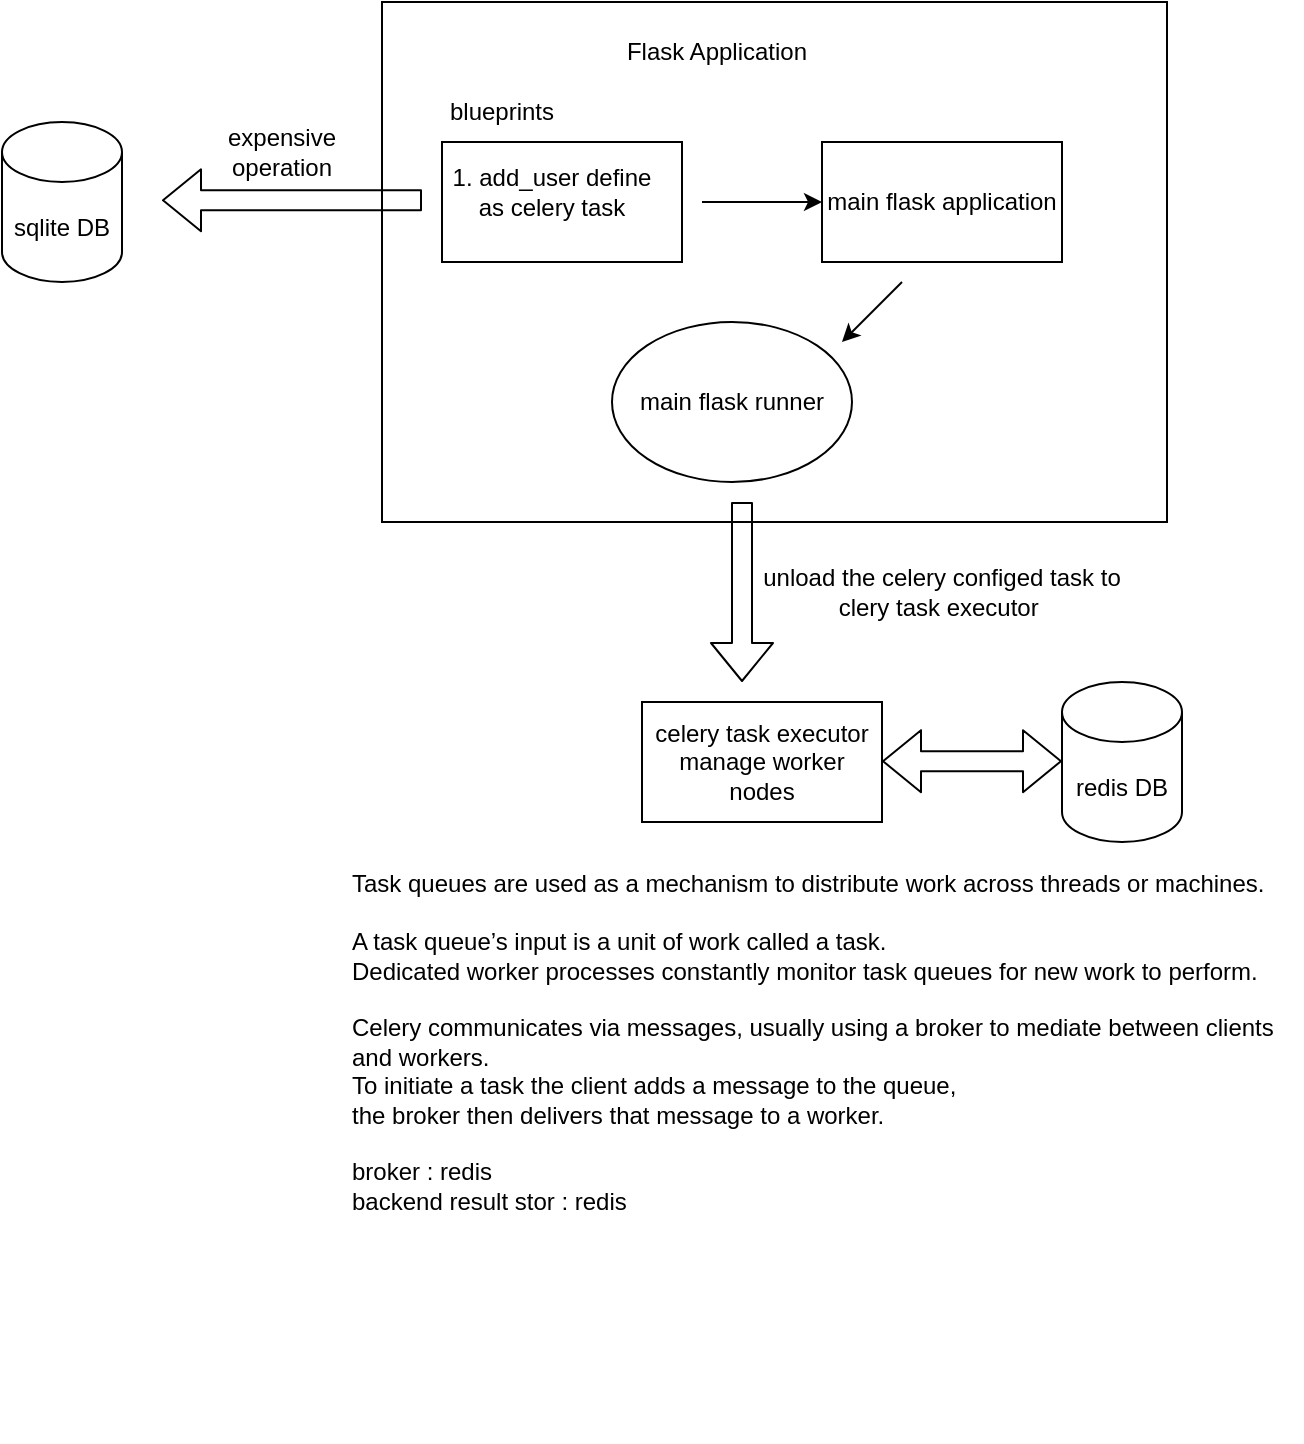 <mxfile>
    <diagram id="tepMhaQIP79G2ddM4Cai" name="Page-1">
        <mxGraphModel dx="890" dy="644" grid="1" gridSize="10" guides="1" tooltips="1" connect="1" arrows="1" fold="1" page="1" pageScale="1" pageWidth="850" pageHeight="1100" math="0" shadow="0">
            <root>
                <mxCell id="0"/>
                <mxCell id="1" parent="0"/>
                <mxCell id="qYSaXMpt9Wb8QfNlLmP0-1" value="" style="rounded=0;whiteSpace=wrap;html=1;" vertex="1" parent="1">
                    <mxGeometry x="310" y="120" width="392.5" height="260" as="geometry"/>
                </mxCell>
                <mxCell id="qYSaXMpt9Wb8QfNlLmP0-2" value="Flask Application" style="text;html=1;strokeColor=none;fillColor=none;align=center;verticalAlign=middle;whiteSpace=wrap;rounded=0;" vertex="1" parent="1">
                    <mxGeometry x="425" y="130" width="105" height="30" as="geometry"/>
                </mxCell>
                <mxCell id="qYSaXMpt9Wb8QfNlLmP0-5" value="" style="rounded=0;whiteSpace=wrap;html=1;" vertex="1" parent="1">
                    <mxGeometry x="340" y="190" width="120" height="60" as="geometry"/>
                </mxCell>
                <mxCell id="qYSaXMpt9Wb8QfNlLmP0-6" value="blueprints" style="text;html=1;strokeColor=none;fillColor=none;align=center;verticalAlign=middle;whiteSpace=wrap;rounded=0;" vertex="1" parent="1">
                    <mxGeometry x="340" y="160" width="60" height="30" as="geometry"/>
                </mxCell>
                <mxCell id="qYSaXMpt9Wb8QfNlLmP0-7" value="1. add_user define as celery task" style="text;html=1;strokeColor=none;fillColor=none;align=center;verticalAlign=middle;whiteSpace=wrap;rounded=0;" vertex="1" parent="1">
                    <mxGeometry x="340" y="200" width="110" height="30" as="geometry"/>
                </mxCell>
                <mxCell id="qYSaXMpt9Wb8QfNlLmP0-8" value="" style="rounded=0;whiteSpace=wrap;html=1;" vertex="1" parent="1">
                    <mxGeometry x="530" y="190" width="120" height="60" as="geometry"/>
                </mxCell>
                <mxCell id="qYSaXMpt9Wb8QfNlLmP0-9" value="main flask application" style="text;html=1;strokeColor=none;fillColor=none;align=center;verticalAlign=middle;whiteSpace=wrap;rounded=0;" vertex="1" parent="1">
                    <mxGeometry x="530" y="190" width="120" height="60" as="geometry"/>
                </mxCell>
                <mxCell id="qYSaXMpt9Wb8QfNlLmP0-11" value="" style="endArrow=classic;html=1;" edge="1" parent="1" target="qYSaXMpt9Wb8QfNlLmP0-9">
                    <mxGeometry width="50" height="50" relative="1" as="geometry">
                        <mxPoint x="470" y="220" as="sourcePoint"/>
                        <mxPoint x="520" y="180" as="targetPoint"/>
                        <Array as="points">
                            <mxPoint x="470" y="220"/>
                        </Array>
                    </mxGeometry>
                </mxCell>
                <mxCell id="qYSaXMpt9Wb8QfNlLmP0-12" value="main flask runner" style="ellipse;whiteSpace=wrap;html=1;" vertex="1" parent="1">
                    <mxGeometry x="425" y="280" width="120" height="80" as="geometry"/>
                </mxCell>
                <mxCell id="qYSaXMpt9Wb8QfNlLmP0-13" value="sqlite DB" style="shape=cylinder3;whiteSpace=wrap;html=1;boundedLbl=1;backgroundOutline=1;size=15;" vertex="1" parent="1">
                    <mxGeometry x="120" y="180" width="60" height="80" as="geometry"/>
                </mxCell>
                <mxCell id="qYSaXMpt9Wb8QfNlLmP0-15" value="" style="shape=flexArrow;endArrow=classic;html=1;" edge="1" parent="1">
                    <mxGeometry width="50" height="50" relative="1" as="geometry">
                        <mxPoint x="330" y="219.17" as="sourcePoint"/>
                        <mxPoint x="200" y="219.17" as="targetPoint"/>
                    </mxGeometry>
                </mxCell>
                <mxCell id="qYSaXMpt9Wb8QfNlLmP0-16" value="expensive operation" style="text;html=1;strokeColor=none;fillColor=none;align=center;verticalAlign=middle;whiteSpace=wrap;rounded=0;" vertex="1" parent="1">
                    <mxGeometry x="230" y="180" width="60" height="30" as="geometry"/>
                </mxCell>
                <mxCell id="qYSaXMpt9Wb8QfNlLmP0-17" value="" style="endArrow=classic;html=1;" edge="1" parent="1">
                    <mxGeometry width="50" height="50" relative="1" as="geometry">
                        <mxPoint x="570" y="260" as="sourcePoint"/>
                        <mxPoint x="540" y="290" as="targetPoint"/>
                    </mxGeometry>
                </mxCell>
                <mxCell id="qYSaXMpt9Wb8QfNlLmP0-18" value="celery task executor&lt;br&gt;manage worker nodes" style="rounded=0;whiteSpace=wrap;html=1;" vertex="1" parent="1">
                    <mxGeometry x="440" y="470" width="120" height="60" as="geometry"/>
                </mxCell>
                <mxCell id="qYSaXMpt9Wb8QfNlLmP0-19" value="" style="shape=flexArrow;endArrow=classic;html=1;" edge="1" parent="1">
                    <mxGeometry width="50" height="50" relative="1" as="geometry">
                        <mxPoint x="490" y="370" as="sourcePoint"/>
                        <mxPoint x="490" y="460" as="targetPoint"/>
                    </mxGeometry>
                </mxCell>
                <mxCell id="qYSaXMpt9Wb8QfNlLmP0-20" value="unload the celery configed task to clery task executor&amp;nbsp;" style="text;html=1;strokeColor=none;fillColor=none;align=center;verticalAlign=middle;whiteSpace=wrap;rounded=0;" vertex="1" parent="1">
                    <mxGeometry x="495" y="390" width="190" height="50" as="geometry"/>
                </mxCell>
                <mxCell id="qYSaXMpt9Wb8QfNlLmP0-21" value="redis DB" style="shape=cylinder3;whiteSpace=wrap;html=1;boundedLbl=1;backgroundOutline=1;size=15;" vertex="1" parent="1">
                    <mxGeometry x="650" y="460" width="60" height="80" as="geometry"/>
                </mxCell>
                <mxCell id="qYSaXMpt9Wb8QfNlLmP0-22" value="" style="shape=flexArrow;endArrow=classic;startArrow=classic;html=1;" edge="1" parent="1">
                    <mxGeometry width="100" height="100" relative="1" as="geometry">
                        <mxPoint x="560" y="499.58" as="sourcePoint"/>
                        <mxPoint x="650" y="499.58" as="targetPoint"/>
                    </mxGeometry>
                </mxCell>
                <mxCell id="qYSaXMpt9Wb8QfNlLmP0-26" value="&lt;br&gt;&lt;div&gt;Task queues are used as a mechanism to distribute work across threads or machines.&lt;/div&gt;&lt;div&gt;&lt;br&gt;&lt;/div&gt;&lt;div&gt;A task queue’s input is a unit of work called a task.&amp;nbsp;&lt;/div&gt;&lt;div&gt;Dedicated worker processes constantly monitor task queues for new work to perform.&lt;/div&gt;&lt;div&gt;&lt;br&gt;&lt;/div&gt;&lt;div&gt;Celery communicates via messages, usually using a broker to mediate between clients and workers.&amp;nbsp;&lt;/div&gt;&lt;div&gt;To initiate a task the client adds a message to the queue,&amp;nbsp;&lt;/div&gt;&lt;div&gt;the broker then delivers that message to a worker.&lt;/div&gt;&lt;div&gt;&lt;br&gt;&lt;/div&gt;&lt;div&gt;broker : redis&lt;/div&gt;&lt;div&gt;backend result stor : redis&lt;/div&gt;" style="text;html=1;strokeColor=none;fillColor=none;spacing=5;spacingTop=-20;whiteSpace=wrap;overflow=hidden;rounded=0;" vertex="1" parent="1">
                    <mxGeometry x="290" y="550" width="480" height="290" as="geometry"/>
                </mxCell>
            </root>
        </mxGraphModel>
    </diagram>
</mxfile>